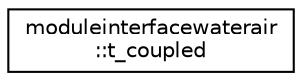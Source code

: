 digraph "Graphical Class Hierarchy"
{
 // LATEX_PDF_SIZE
  edge [fontname="Helvetica",fontsize="10",labelfontname="Helvetica",labelfontsize="10"];
  node [fontname="Helvetica",fontsize="10",shape=record];
  rankdir="LR";
  Node0 [label="moduleinterfacewaterair\l::t_coupled",height=0.2,width=0.4,color="black", fillcolor="white", style="filled",URL="$structmoduleinterfacewaterair_1_1t__coupled.html",tooltip=" "];
}
